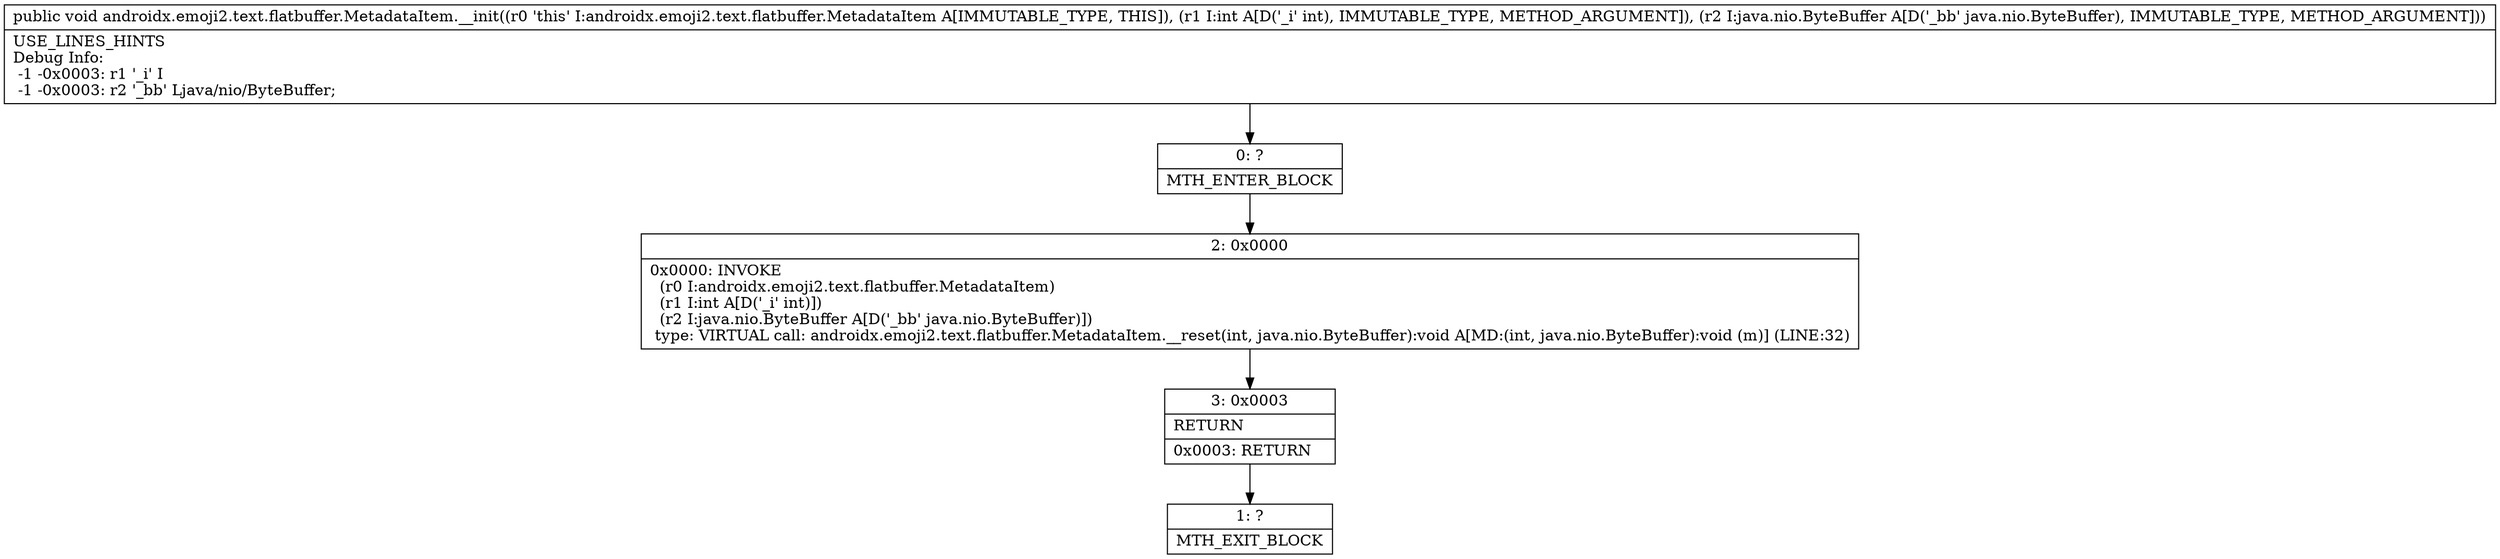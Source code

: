 digraph "CFG forandroidx.emoji2.text.flatbuffer.MetadataItem.__init(ILjava\/nio\/ByteBuffer;)V" {
Node_0 [shape=record,label="{0\:\ ?|MTH_ENTER_BLOCK\l}"];
Node_2 [shape=record,label="{2\:\ 0x0000|0x0000: INVOKE  \l  (r0 I:androidx.emoji2.text.flatbuffer.MetadataItem)\l  (r1 I:int A[D('_i' int)])\l  (r2 I:java.nio.ByteBuffer A[D('_bb' java.nio.ByteBuffer)])\l type: VIRTUAL call: androidx.emoji2.text.flatbuffer.MetadataItem.__reset(int, java.nio.ByteBuffer):void A[MD:(int, java.nio.ByteBuffer):void (m)] (LINE:32)\l}"];
Node_3 [shape=record,label="{3\:\ 0x0003|RETURN\l|0x0003: RETURN   \l}"];
Node_1 [shape=record,label="{1\:\ ?|MTH_EXIT_BLOCK\l}"];
MethodNode[shape=record,label="{public void androidx.emoji2.text.flatbuffer.MetadataItem.__init((r0 'this' I:androidx.emoji2.text.flatbuffer.MetadataItem A[IMMUTABLE_TYPE, THIS]), (r1 I:int A[D('_i' int), IMMUTABLE_TYPE, METHOD_ARGUMENT]), (r2 I:java.nio.ByteBuffer A[D('_bb' java.nio.ByteBuffer), IMMUTABLE_TYPE, METHOD_ARGUMENT]))  | USE_LINES_HINTS\lDebug Info:\l  \-1 \-0x0003: r1 '_i' I\l  \-1 \-0x0003: r2 '_bb' Ljava\/nio\/ByteBuffer;\l}"];
MethodNode -> Node_0;Node_0 -> Node_2;
Node_2 -> Node_3;
Node_3 -> Node_1;
}

